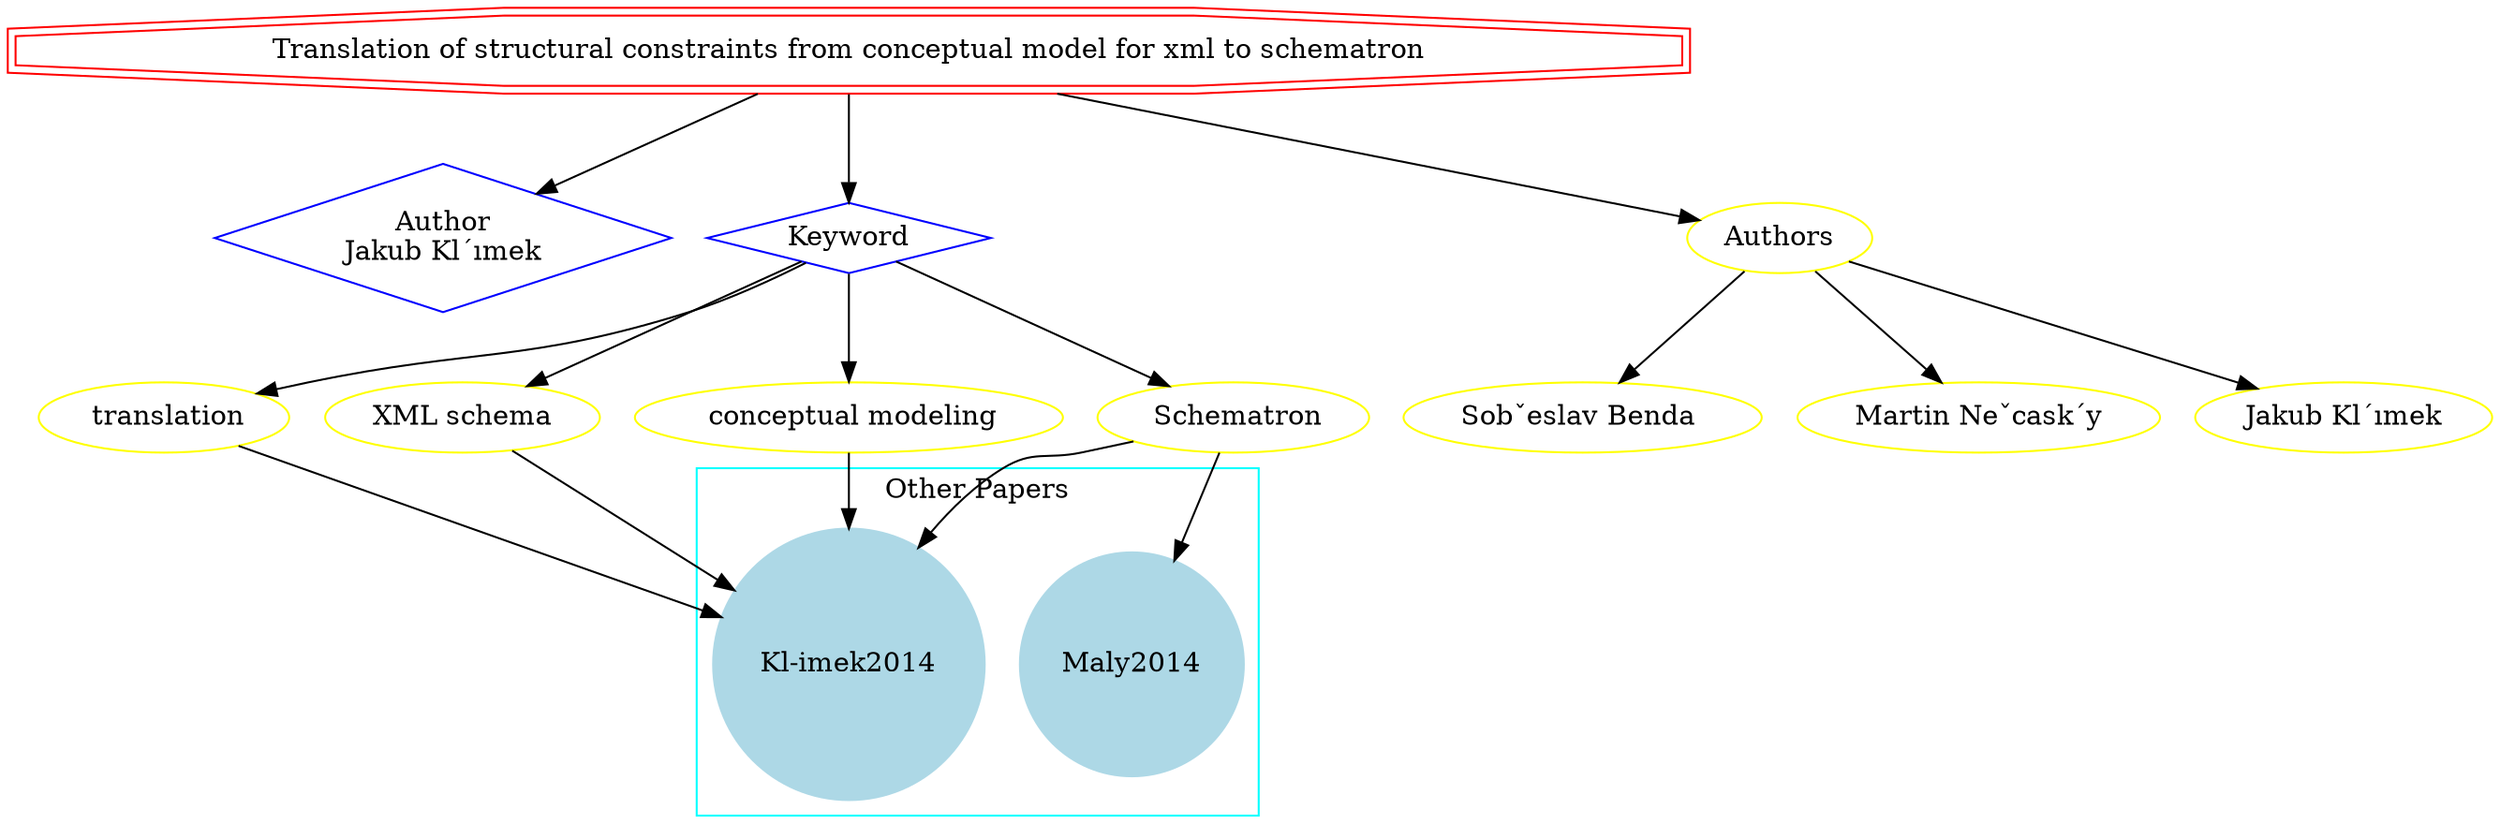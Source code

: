 strict digraph mind_map71 {
	node [color=red shape=doubleoctagon]
	"Translation of structural constraints from conceptual model for xml to schematron"
	node [color=blue shape=diamond]
	"Author
Jakub Kl´ımek"
	Keyword
	"Translation of structural constraints from conceptual model for xml to schematron" -> "Author
Jakub Kl´ımek"
	"Translation of structural constraints from conceptual model for xml to schematron" -> Keyword
	node [color=yellow shape=ellipse]
	"XML schema"
	Keyword -> "XML schema"
	" conceptual modeling"
	Keyword -> " conceptual modeling"
	" Schematron"
	Keyword -> " Schematron"
	" translation"
	Keyword -> " translation"
	subgraph cluster_0 {
		node [style=filled]
		node [color=lightblue shape=circle]
		label="Other Papers"
		color=cyan
		"Kl-imek2014"
		Maly2014
	}
	"XML schema" -> "Kl-imek2014"
	" conceptual modeling" -> "Kl-imek2014"
	" Schematron" -> "Kl-imek2014"
	" Schematron" -> Maly2014
	" translation" -> "Kl-imek2014"
	"Translation of structural constraints from conceptual model for xml to schematron" -> Authors
	Authors -> "Jakub Kl´ımek"
	Authors -> "Sobˇeslav Benda "
	Authors -> "Martin Neˇcask´y"
}

